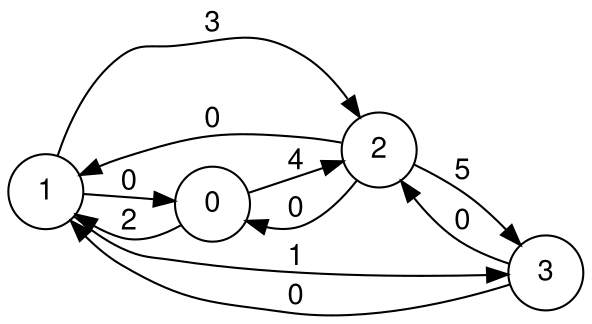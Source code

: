 digraph finite_state_machine { 

  fontname="Helvetica,Arial,sans-serif" 

  node [fontname="Helvetica,Arial,sans-serif"] 

  edge [fontname="Helvetica,Arial,sans-serif"] 

  rankdir=LR 
;
  node [shape = circle]; 

 1 -> 0 [label = "0"]

 1 -> 3 [label = "1"]

 1 -> 2 [label = "3"]

 2 -> 0 [label = "0"]

 2 -> 1 [label = "0"]

 2 -> 3 [label = "5"]

 3 -> 2 [label = "0"]

 3 -> 1 [label = "0"]

 0 -> 2 [label = "4"]

 0 -> 1 [label = "2"]

}
